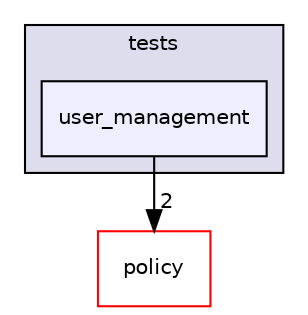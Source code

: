 digraph "tests/user_management" {
  compound=true
  node [ fontsize="10", fontname="Helvetica"];
  edge [ labelfontsize="10", labelfontname="Helvetica"];
  subgraph clusterdir_59425e443f801f1f2fd8bbe4959a3ccf {
    graph [ bgcolor="#ddddee", pencolor="black", label="tests" fontname="Helvetica", fontsize="10", URL="dir_59425e443f801f1f2fd8bbe4959a3ccf.html"]
  dir_ae68f5b267cf0978f2ac846b6d67de87 [shape=box, label="user_management", style="filled", fillcolor="#eeeeff", pencolor="black", URL="dir_ae68f5b267cf0978f2ac846b6d67de87.html"];
  }
  dir_eb07bcf3f6bbebad6f759869cfa1383b [shape=box label="policy" fillcolor="white" style="filled" color="red" URL="dir_eb07bcf3f6bbebad6f759869cfa1383b.html"];
  dir_ae68f5b267cf0978f2ac846b6d67de87->dir_eb07bcf3f6bbebad6f759869cfa1383b [headlabel="2", labeldistance=1.5 headhref="dir_000021_000005.html"];
}
